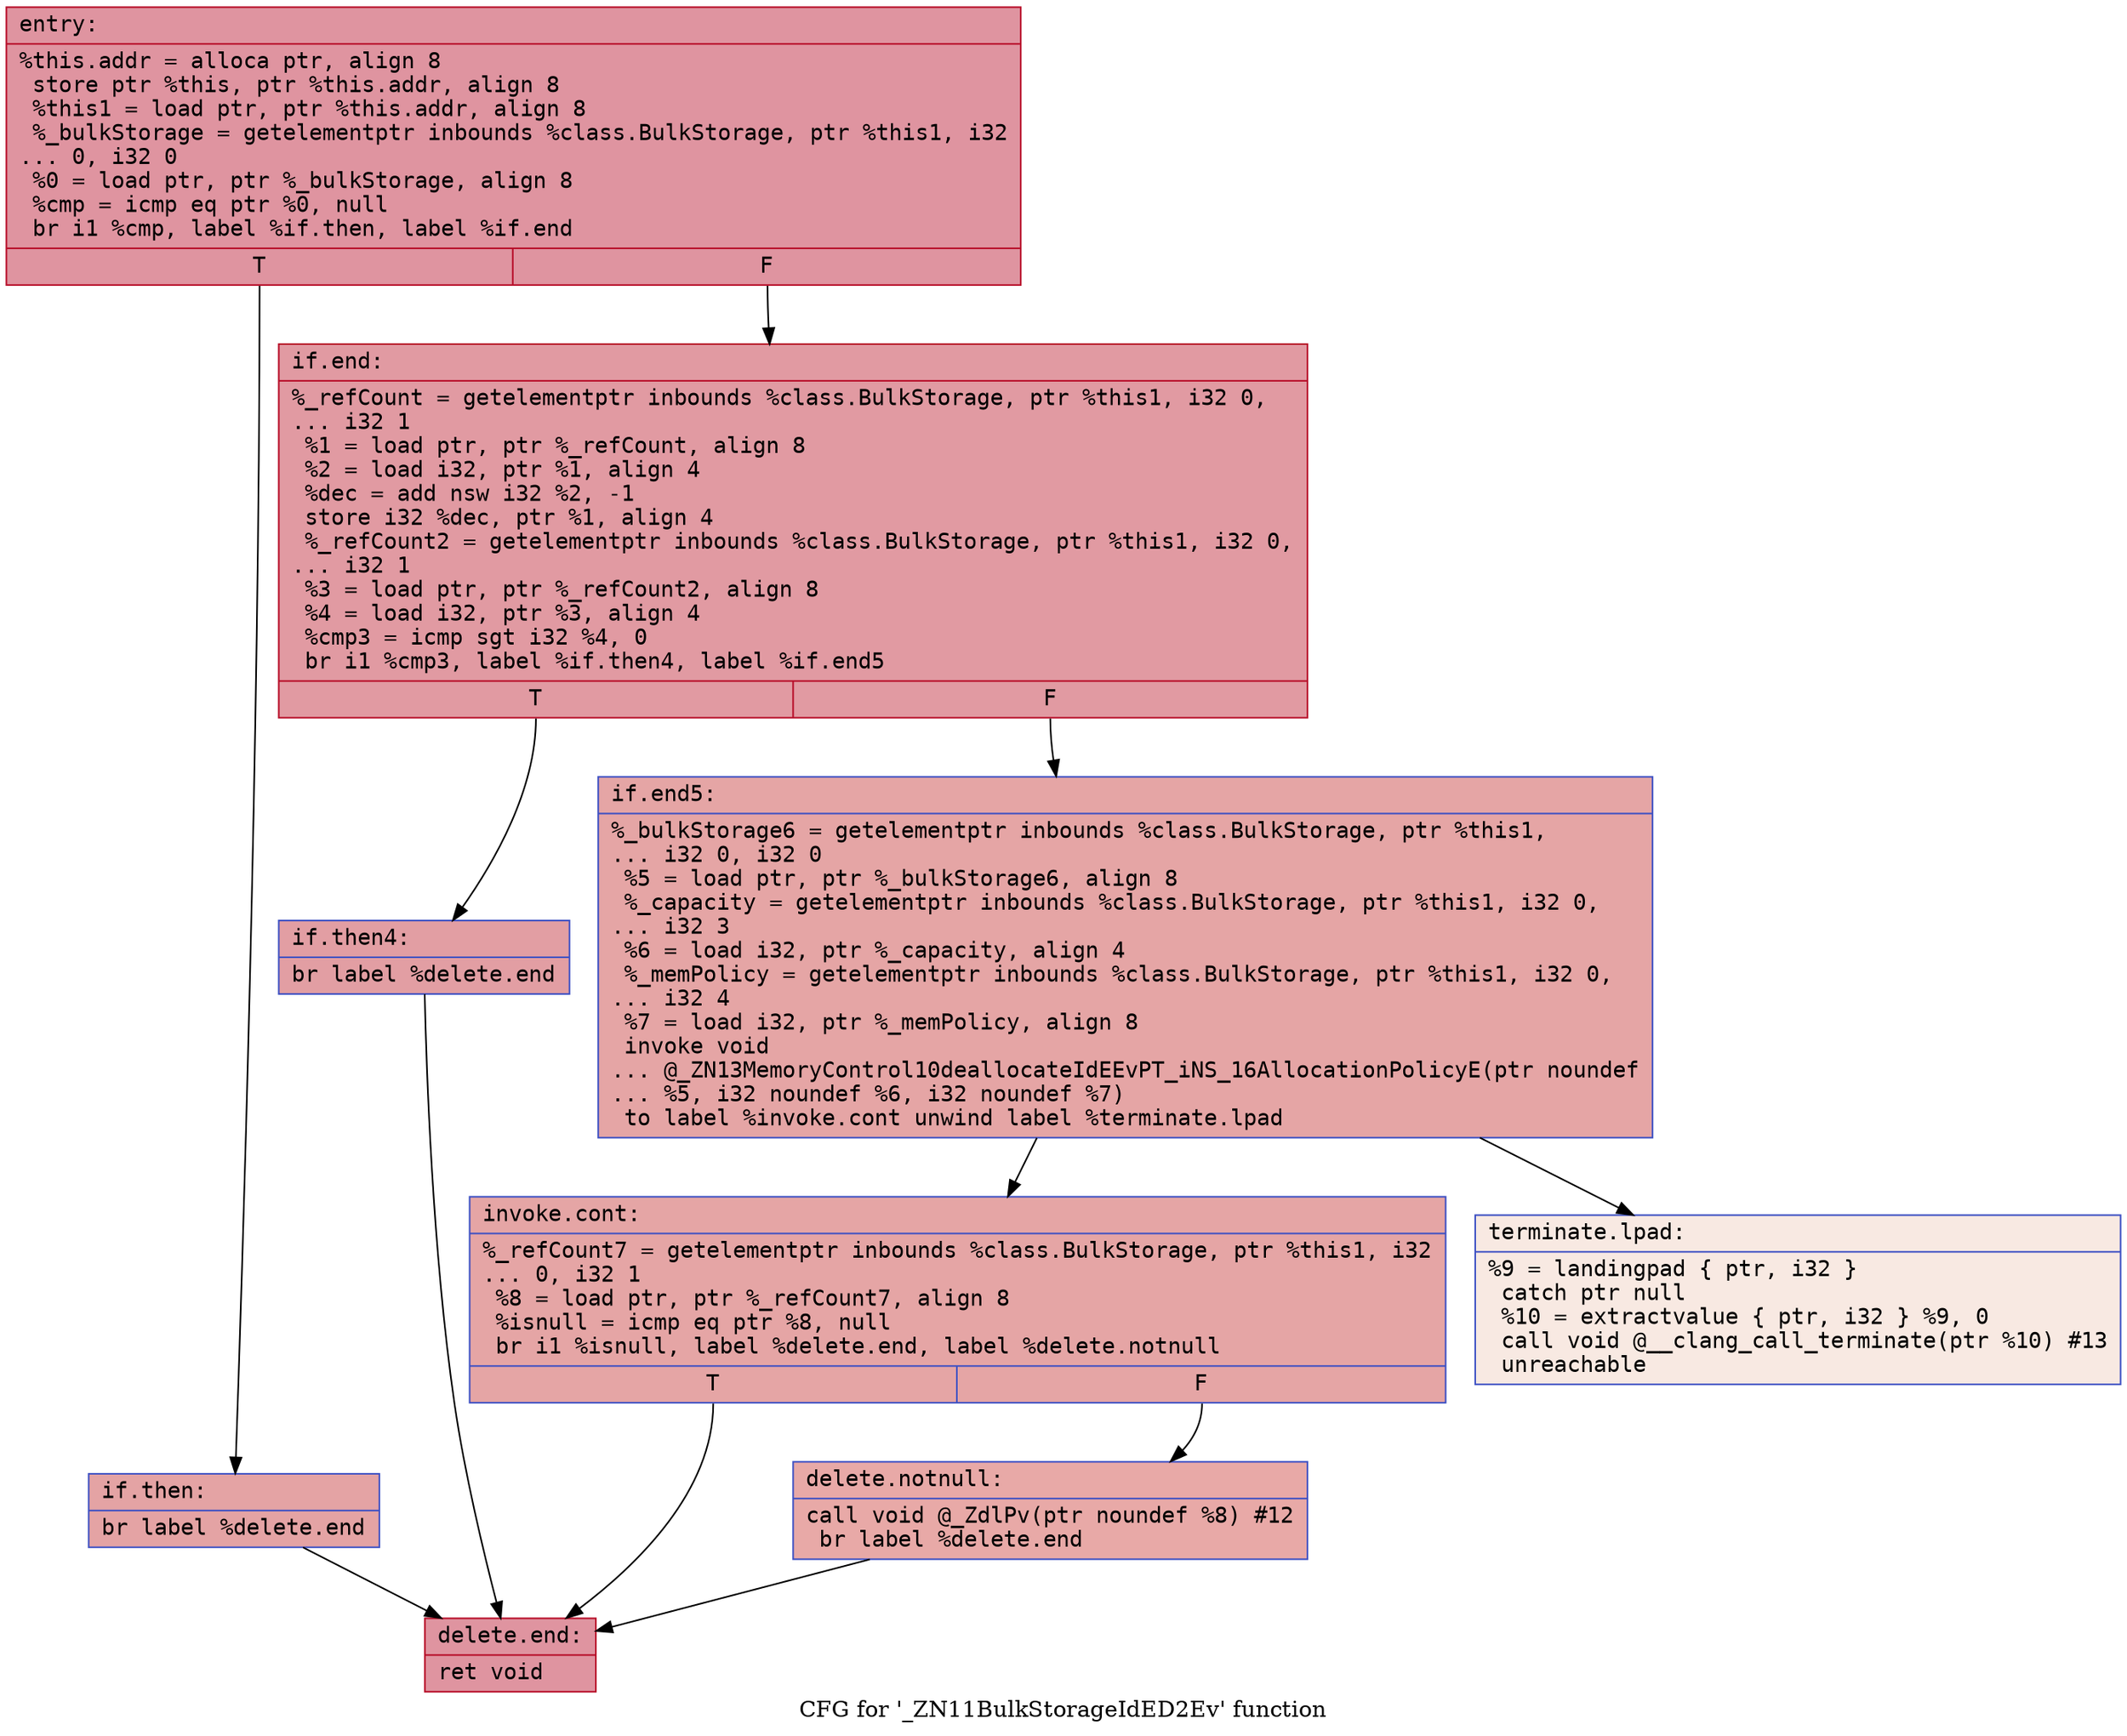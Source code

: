 digraph "CFG for '_ZN11BulkStorageIdED2Ev' function" {
	label="CFG for '_ZN11BulkStorageIdED2Ev' function";

	Node0x556c3c824a30 [shape=record,color="#b70d28ff", style=filled, fillcolor="#b70d2870" fontname="Courier",label="{entry:\l|  %this.addr = alloca ptr, align 8\l  store ptr %this, ptr %this.addr, align 8\l  %this1 = load ptr, ptr %this.addr, align 8\l  %_bulkStorage = getelementptr inbounds %class.BulkStorage, ptr %this1, i32\l... 0, i32 0\l  %0 = load ptr, ptr %_bulkStorage, align 8\l  %cmp = icmp eq ptr %0, null\l  br i1 %cmp, label %if.then, label %if.end\l|{<s0>T|<s1>F}}"];
	Node0x556c3c824a30:s0 -> Node0x556c3c824dc0[tooltip="entry -> if.then\nProbability 37.50%" ];
	Node0x556c3c824a30:s1 -> Node0x556c3c824e30[tooltip="entry -> if.end\nProbability 62.50%" ];
	Node0x556c3c824dc0 [shape=record,color="#3d50c3ff", style=filled, fillcolor="#c32e3170" fontname="Courier",label="{if.then:\l|  br label %delete.end\l}"];
	Node0x556c3c824dc0 -> Node0x556c3c824ea0[tooltip="if.then -> delete.end\nProbability 100.00%" ];
	Node0x556c3c824e30 [shape=record,color="#b70d28ff", style=filled, fillcolor="#bb1b2c70" fontname="Courier",label="{if.end:\l|  %_refCount = getelementptr inbounds %class.BulkStorage, ptr %this1, i32 0,\l... i32 1\l  %1 = load ptr, ptr %_refCount, align 8\l  %2 = load i32, ptr %1, align 4\l  %dec = add nsw i32 %2, -1\l  store i32 %dec, ptr %1, align 4\l  %_refCount2 = getelementptr inbounds %class.BulkStorage, ptr %this1, i32 0,\l... i32 1\l  %3 = load ptr, ptr %_refCount2, align 8\l  %4 = load i32, ptr %3, align 4\l  %cmp3 = icmp sgt i32 %4, 0\l  br i1 %cmp3, label %if.then4, label %if.end5\l|{<s0>T|<s1>F}}"];
	Node0x556c3c824e30:s0 -> Node0x556c3c825740[tooltip="if.end -> if.then4\nProbability 62.50%" ];
	Node0x556c3c824e30:s1 -> Node0x556c3c8257c0[tooltip="if.end -> if.end5\nProbability 37.50%" ];
	Node0x556c3c825740 [shape=record,color="#3d50c3ff", style=filled, fillcolor="#be242e70" fontname="Courier",label="{if.then4:\l|  br label %delete.end\l}"];
	Node0x556c3c825740 -> Node0x556c3c824ea0[tooltip="if.then4 -> delete.end\nProbability 100.00%" ];
	Node0x556c3c8257c0 [shape=record,color="#3d50c3ff", style=filled, fillcolor="#c5333470" fontname="Courier",label="{if.end5:\l|  %_bulkStorage6 = getelementptr inbounds %class.BulkStorage, ptr %this1,\l... i32 0, i32 0\l  %5 = load ptr, ptr %_bulkStorage6, align 8\l  %_capacity = getelementptr inbounds %class.BulkStorage, ptr %this1, i32 0,\l... i32 3\l  %6 = load i32, ptr %_capacity, align 4\l  %_memPolicy = getelementptr inbounds %class.BulkStorage, ptr %this1, i32 0,\l... i32 4\l  %7 = load i32, ptr %_memPolicy, align 8\l  invoke void\l... @_ZN13MemoryControl10deallocateIdEEvPT_iNS_16AllocationPolicyE(ptr noundef\l... %5, i32 noundef %6, i32 noundef %7)\l          to label %invoke.cont unwind label %terminate.lpad\l}"];
	Node0x556c3c8257c0 -> Node0x556c3c825d40[tooltip="if.end5 -> invoke.cont\nProbability 100.00%" ];
	Node0x556c3c8257c0 -> Node0x556c3c825dc0[tooltip="if.end5 -> terminate.lpad\nProbability 0.00%" ];
	Node0x556c3c825d40 [shape=record,color="#3d50c3ff", style=filled, fillcolor="#c5333470" fontname="Courier",label="{invoke.cont:\l|  %_refCount7 = getelementptr inbounds %class.BulkStorage, ptr %this1, i32\l... 0, i32 1\l  %8 = load ptr, ptr %_refCount7, align 8\l  %isnull = icmp eq ptr %8, null\l  br i1 %isnull, label %delete.end, label %delete.notnull\l|{<s0>T|<s1>F}}"];
	Node0x556c3c825d40:s0 -> Node0x556c3c824ea0[tooltip="invoke.cont -> delete.end\nProbability 37.50%" ];
	Node0x556c3c825d40:s1 -> Node0x556c3c825cf0[tooltip="invoke.cont -> delete.notnull\nProbability 62.50%" ];
	Node0x556c3c825cf0 [shape=record,color="#3d50c3ff", style=filled, fillcolor="#ca3b3770" fontname="Courier",label="{delete.notnull:\l|  call void @_ZdlPv(ptr noundef %8) #12\l  br label %delete.end\l}"];
	Node0x556c3c825cf0 -> Node0x556c3c824ea0[tooltip="delete.notnull -> delete.end\nProbability 100.00%" ];
	Node0x556c3c824ea0 [shape=record,color="#b70d28ff", style=filled, fillcolor="#b70d2870" fontname="Courier",label="{delete.end:\l|  ret void\l}"];
	Node0x556c3c825dc0 [shape=record,color="#3d50c3ff", style=filled, fillcolor="#efcebd70" fontname="Courier",label="{terminate.lpad:\l|  %9 = landingpad \{ ptr, i32 \}\l          catch ptr null\l  %10 = extractvalue \{ ptr, i32 \} %9, 0\l  call void @__clang_call_terminate(ptr %10) #13\l  unreachable\l}"];
}
